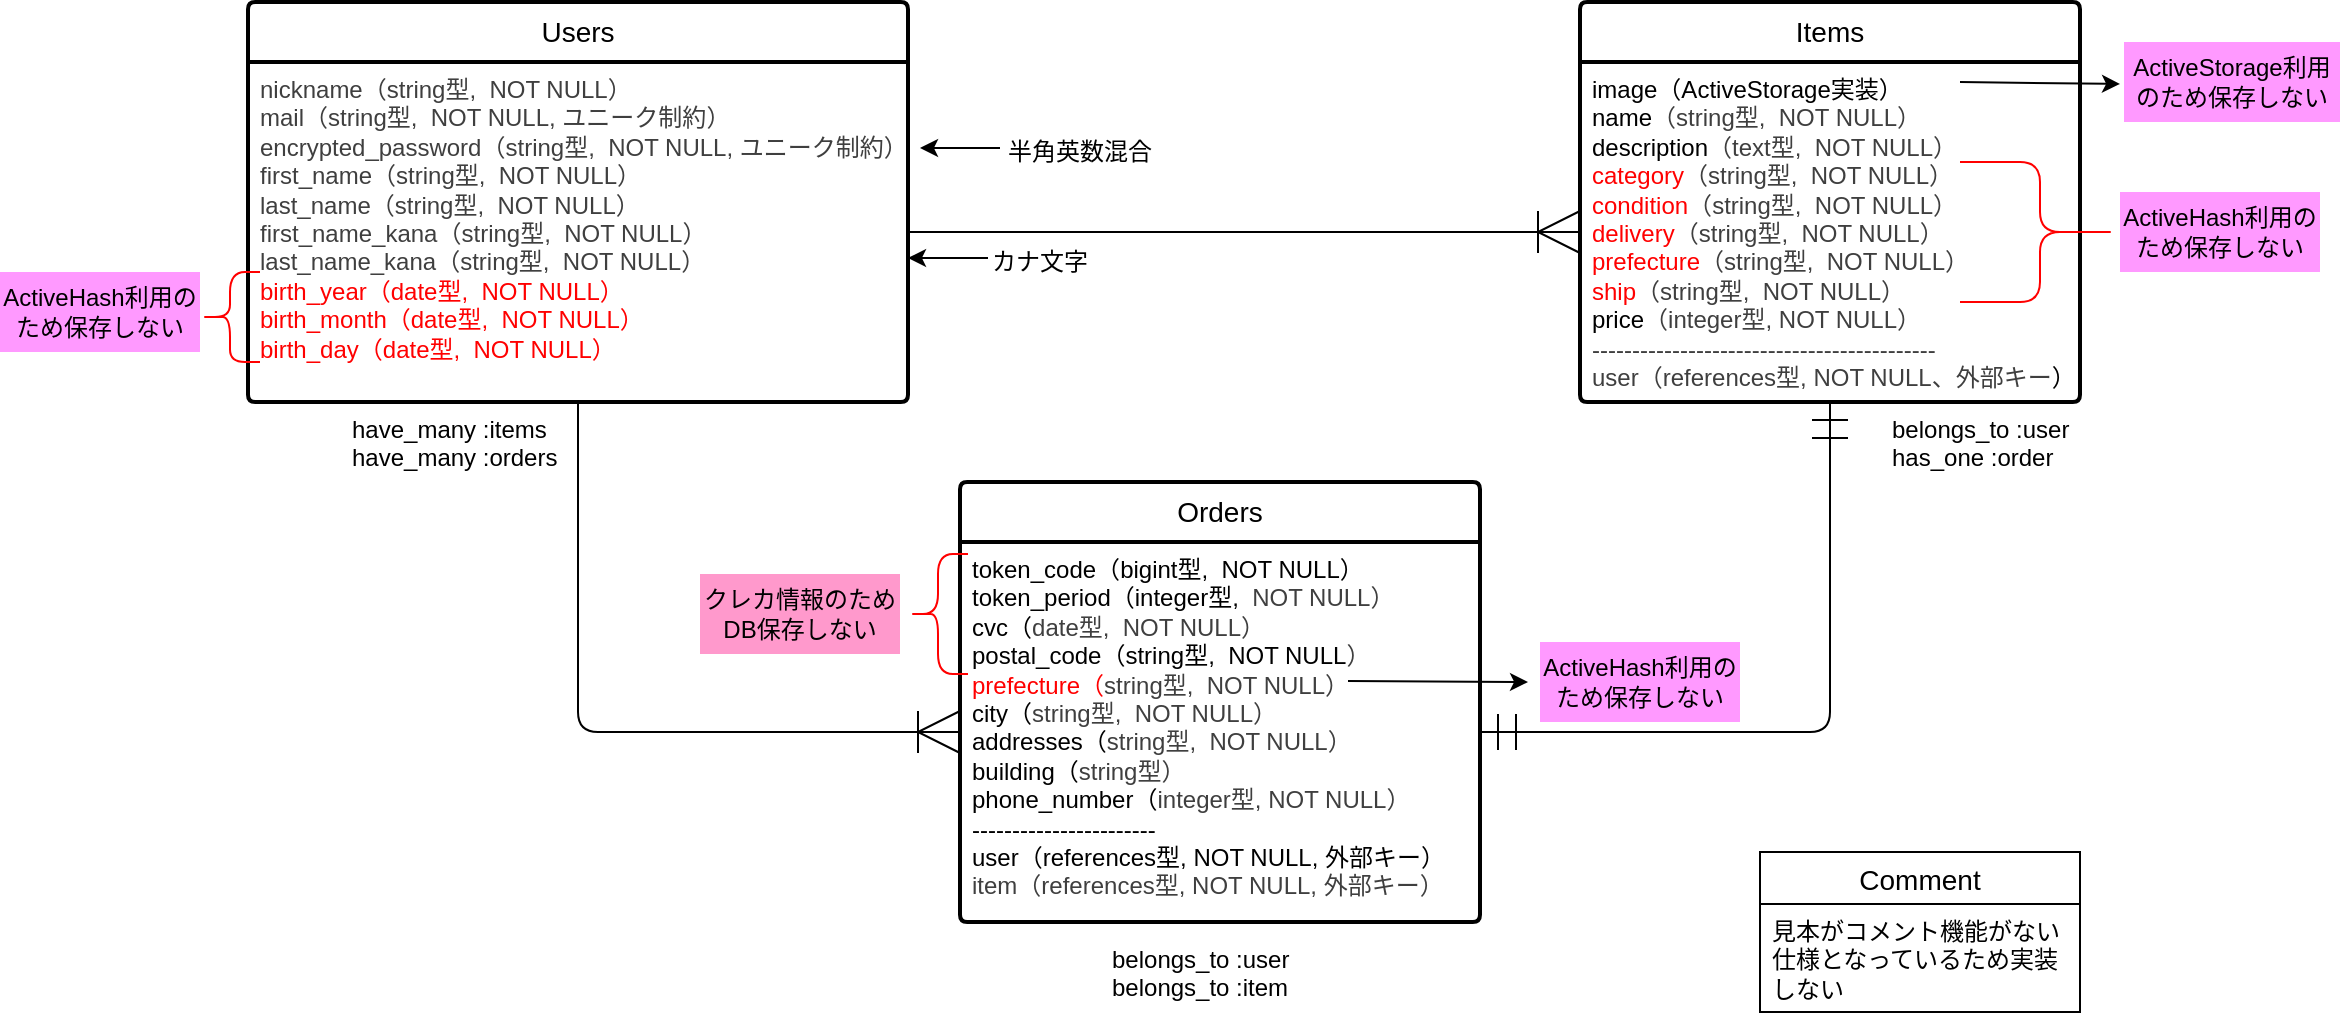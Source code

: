 <mxfile>
    <diagram id="gX6uES6HL7YxjLvE0Bx7" name="ページ1">
        <mxGraphModel dx="2160" dy="493" grid="1" gridSize="10" guides="1" tooltips="1" connect="1" arrows="1" fold="1" page="1" pageScale="1" pageWidth="827" pageHeight="1169" math="0" shadow="0">
            <root>
                <mxCell id="0"/>
                <mxCell id="1" parent="0"/>
                <mxCell id="2" value="Users" style="swimlane;childLayout=stackLayout;horizontal=1;startSize=30;horizontalStack=0;rounded=1;fontSize=14;fontStyle=0;strokeWidth=2;resizeParent=0;resizeLast=1;shadow=0;dashed=0;align=center;arcSize=4;whiteSpace=wrap;html=1;" parent="1" vertex="1">
                    <mxGeometry x="-86" y="80" width="330" height="200" as="geometry"/>
                </mxCell>
                <mxCell id="3" value="&lt;div style=&quot;text-align: justify;&quot;&gt;&lt;span style=&quot;background-color: transparent; color: rgb(63, 63, 63);&quot;&gt;nickname&lt;/span&gt;&lt;span style=&quot;background-color: transparent; scrollbar-color: rgb(226, 226, 226) rgb(251, 251, 251); color: rgb(63, 63, 63);&quot;&gt;（&lt;/span&gt;&lt;span style=&quot;background-color: transparent; text-align: left; scrollbar-color: rgb(226, 226, 226) rgb(251, 251, 251); color: rgb(63, 63, 63);&quot;&gt;string型,&amp;nbsp; NOT NULL&lt;/span&gt;&lt;span style=&quot;background-color: transparent; scrollbar-color: rgb(226, 226, 226) rgb(251, 251, 251); color: rgb(63, 63, 63);&quot;&gt;）&lt;/span&gt;&lt;/div&gt;&lt;span style=&quot;color: rgb(63, 63, 63); background-color: transparent;&quot;&gt;&lt;div style=&quot;text-align: justify;&quot;&gt;&lt;span style=&quot;background-color: transparent; color: rgb(63, 63, 63);&quot;&gt;mail&lt;/span&gt;&lt;span style=&quot;background-color: transparent; scrollbar-color: rgb(226, 226, 226) rgb(251, 251, 251); color: rgb(63, 63, 63);&quot;&gt;（&lt;/span&gt;&lt;span style=&quot;background-color: transparent; text-align: left; scrollbar-color: rgb(226, 226, 226) rgb(251, 251, 251); color: rgb(63, 63, 63);&quot;&gt;string型,&amp;nbsp; NOT NULL, ユニーク制約&lt;/span&gt;&lt;span style=&quot;background-color: transparent; scrollbar-color: rgb(226, 226, 226) rgb(251, 251, 251); color: rgb(63, 63, 63);&quot;&gt;）&lt;/span&gt;&lt;/div&gt;&lt;/span&gt;&lt;span style=&quot;color: rgb(63, 63, 63); background-color: transparent;&quot;&gt;&lt;div style=&quot;text-align: justify;&quot;&gt;&lt;span style=&quot;background-color: transparent; color: rgb(63, 63, 63);&quot;&gt;encrypted_password&lt;/span&gt;&lt;span style=&quot;background-color: transparent; scrollbar-color: rgb(226, 226, 226) rgb(251, 251, 251); color: rgb(63, 63, 63);&quot;&gt;（&lt;/span&gt;&lt;span style=&quot;background-color: transparent; text-align: left; scrollbar-color: rgb(226, 226, 226) rgb(251, 251, 251); color: rgb(63, 63, 63);&quot;&gt;string型,&amp;nbsp; NOT NULL, ユニーク制約&lt;/span&gt;&lt;span style=&quot;background-color: transparent; scrollbar-color: rgb(226, 226, 226) rgb(251, 251, 251); color: rgb(63, 63, 63);&quot;&gt;）&lt;/span&gt;&lt;/div&gt;&lt;/span&gt;&lt;span style=&quot;color: rgb(63, 63, 63); background-color: transparent;&quot;&gt;&lt;div style=&quot;text-align: justify;&quot;&gt;&lt;span style=&quot;background-color: transparent; color: rgb(63, 63, 63);&quot;&gt;first_name&lt;/span&gt;&lt;span style=&quot;background-color: transparent; scrollbar-color: rgb(226, 226, 226) rgb(251, 251, 251); color: rgb(63, 63, 63);&quot;&gt;（&lt;/span&gt;&lt;span style=&quot;background-color: transparent; text-align: left; scrollbar-color: rgb(226, 226, 226) rgb(251, 251, 251); color: rgb(63, 63, 63);&quot;&gt;string型,&amp;nbsp; NOT NULL&lt;/span&gt;&lt;span style=&quot;background-color: transparent; scrollbar-color: rgb(226, 226, 226) rgb(251, 251, 251); color: rgb(63, 63, 63);&quot;&gt;）&lt;/span&gt;&lt;/div&gt;&lt;/span&gt;&lt;span style=&quot;color: rgb(63, 63, 63); background-color: transparent;&quot;&gt;&lt;div style=&quot;text-align: justify;&quot;&gt;&lt;span style=&quot;background-color: transparent; color: rgb(63, 63, 63);&quot;&gt;last_name&lt;/span&gt;&lt;span style=&quot;background-color: transparent; scrollbar-color: rgb(226, 226, 226) rgb(251, 251, 251); color: rgb(63, 63, 63);&quot;&gt;（&lt;/span&gt;&lt;span style=&quot;background-color: transparent; text-align: left; scrollbar-color: rgb(226, 226, 226) rgb(251, 251, 251); color: rgb(63, 63, 63);&quot;&gt;string型,&amp;nbsp; NOT NULL&lt;/span&gt;&lt;span style=&quot;background-color: transparent; scrollbar-color: rgb(226, 226, 226) rgb(251, 251, 251); color: rgb(63, 63, 63);&quot;&gt;）&lt;/span&gt;&lt;/div&gt;&lt;/span&gt;&lt;span style=&quot;color: rgb(63, 63, 63); background-color: transparent;&quot;&gt;&lt;div style=&quot;text-align: justify;&quot;&gt;&lt;span style=&quot;background-color: transparent; color: rgb(63, 63, 63);&quot;&gt;first_name_kana&lt;/span&gt;&lt;span style=&quot;background-color: transparent; scrollbar-color: rgb(226, 226, 226) rgb(251, 251, 251); color: rgb(63, 63, 63);&quot;&gt;（&lt;/span&gt;&lt;span style=&quot;background-color: transparent; text-align: left; scrollbar-color: rgb(226, 226, 226) rgb(251, 251, 251); color: rgb(63, 63, 63);&quot;&gt;string型,&amp;nbsp; NOT NULL&lt;/span&gt;&lt;span style=&quot;background-color: transparent; scrollbar-color: rgb(226, 226, 226) rgb(251, 251, 251); color: rgb(63, 63, 63);&quot;&gt;）&lt;/span&gt;&lt;/div&gt;&lt;/span&gt;&lt;div style=&quot;background-color: transparent; color: light-dark(rgb(63, 63, 63), rgb(183, 183, 183)); text-align: justify;&quot;&gt;&lt;span style=&quot;background-color: transparent; color: rgb(63, 63, 63);&quot;&gt;last_name_kana&lt;/span&gt;&lt;span style=&quot;background-color: transparent; scrollbar-color: rgb(226, 226, 226) rgb(251, 251, 251); color: rgb(63, 63, 63);&quot;&gt;（&lt;/span&gt;&lt;span style=&quot;background-color: transparent; text-align: left; scrollbar-color: rgb(226, 226, 226) rgb(251, 251, 251); color: rgb(63, 63, 63);&quot;&gt;string型,&amp;nbsp; NOT NULL&lt;/span&gt;&lt;span style=&quot;background-color: transparent; scrollbar-color: rgb(226, 226, 226) rgb(251, 251, 251); color: rgb(63, 63, 63);&quot;&gt;）&lt;/span&gt;&lt;/div&gt;&lt;div style=&quot;text-align: justify;&quot;&gt;&lt;font style=&quot;color: rgb(255, 0, 0); background-color: light-dark(#ffffff, var(--ge-dark-color, #121212));&quot;&gt;birth_year（&lt;span style=&quot;scrollbar-color: rgb(226, 226, 226) rgb(251, 251, 251);&quot;&gt;date型,&amp;nbsp;&lt;/span&gt;&lt;span style=&quot;text-align: left; scrollbar-color: rgb(226, 226, 226) rgb(251, 251, 251);&quot;&gt;&amp;nbsp;NOT NULL&lt;/span&gt;&lt;span style=&quot;scrollbar-color: rgb(226, 226, 226) rgb(251, 251, 251);&quot;&gt;）&lt;/span&gt;&lt;/font&gt;&lt;/div&gt;&lt;div style=&quot;text-align: justify;&quot;&gt;&lt;font style=&quot;color: rgb(255, 0, 0); background-color: light-dark(#ffffff, var(--ge-dark-color, #121212));&quot;&gt;birth_month（&lt;span style=&quot;scrollbar-color: rgb(226, 226, 226) rgb(251, 251, 251);&quot;&gt;date型,&amp;nbsp;&lt;/span&gt;&lt;span style=&quot;text-align: left; scrollbar-color: rgb(226, 226, 226) rgb(251, 251, 251);&quot;&gt;&amp;nbsp;NOT NULL&lt;/span&gt;&lt;span style=&quot;scrollbar-color: rgb(226, 226, 226) rgb(251, 251, 251);&quot;&gt;）&lt;/span&gt;&lt;/font&gt;&lt;/div&gt;&lt;div style=&quot;text-align: justify;&quot;&gt;&lt;span style=&quot;scrollbar-color: rgb(226, 226, 226) rgb(251, 251, 251);&quot;&gt;&lt;font style=&quot;color: rgb(255, 0, 0);&quot;&gt;&lt;span style=&quot;scrollbar-color: rgb(226, 226, 226) rgb(251, 251, 251);&quot;&gt;birth_day&lt;/span&gt;&lt;span style=&quot;scrollbar-color: rgb(226, 226, 226) rgb(251, 251, 251);&quot;&gt;（&lt;/span&gt;&lt;span style=&quot;scrollbar-color: rgb(226, 226, 226) rgb(251, 251, 251);&quot;&gt;date型,&amp;nbsp;&lt;/span&gt;&lt;span style=&quot;scrollbar-color: rgb(226, 226, 226) rgb(251, 251, 251); text-align: left;&quot;&gt;&amp;nbsp;NOT NULL&lt;/span&gt;&lt;span style=&quot;scrollbar-color: rgb(226, 226, 226) rgb(251, 251, 251);&quot;&gt;）&lt;/span&gt;&lt;/font&gt;&lt;/span&gt;&lt;/div&gt;" style="align=left;strokeColor=none;fillColor=none;spacingLeft=4;fontSize=12;verticalAlign=top;resizable=0;rotatable=0;part=1;html=1;" parent="2" vertex="1">
                    <mxGeometry y="30" width="330" height="170" as="geometry"/>
                </mxCell>
                <mxCell id="4" value="Items" style="swimlane;childLayout=stackLayout;horizontal=1;startSize=30;horizontalStack=0;rounded=1;fontSize=14;fontStyle=0;strokeWidth=2;resizeParent=0;resizeLast=1;shadow=0;dashed=0;align=center;arcSize=4;whiteSpace=wrap;html=1;" parent="1" vertex="1">
                    <mxGeometry x="580" y="80" width="250" height="200" as="geometry"/>
                </mxCell>
                <mxCell id="49" value="" style="endArrow=classic;html=1;" edge="1" parent="4">
                    <mxGeometry width="50" height="50" relative="1" as="geometry">
                        <mxPoint x="190" y="40" as="sourcePoint"/>
                        <mxPoint x="270" y="41" as="targetPoint"/>
                    </mxGeometry>
                </mxCell>
                <mxCell id="5" value="&lt;div style=&quot;text-align: justify;&quot;&gt;image（ActiveStorage実装）&lt;/div&gt;&lt;div style=&quot;text-align: justify;&quot;&gt;name&lt;span style=&quot;background-color: transparent; color: rgb(63, 63, 63);&quot;&gt;（&lt;/span&gt;&lt;span style=&quot;background-color: transparent; text-align: left; scrollbar-color: rgb(226, 226, 226) rgb(251, 251, 251); color: rgb(63, 63, 63);&quot;&gt;string型,&amp;nbsp; NOT NULL&lt;/span&gt;&lt;span style=&quot;background-color: transparent; scrollbar-color: rgb(226, 226, 226) rgb(251, 251, 251); color: rgb(63, 63, 63);&quot;&gt;）&lt;/span&gt;&lt;/div&gt;&lt;div style=&quot;text-align: justify;&quot;&gt;description&lt;span style=&quot;background-color: transparent; color: rgb(63, 63, 63);&quot;&gt;（text&lt;/span&gt;&lt;span style=&quot;background-color: transparent; text-align: left; scrollbar-color: rgb(226, 226, 226) rgb(251, 251, 251); color: rgb(63, 63, 63);&quot;&gt;型,&amp;nbsp; NOT NULL&lt;/span&gt;&lt;span style=&quot;background-color: transparent; scrollbar-color: rgb(226, 226, 226) rgb(251, 251, 251); color: rgb(63, 63, 63);&quot;&gt;）&lt;/span&gt;&lt;/div&gt;&lt;div style=&quot;text-align: justify;&quot;&gt;&lt;font style=&quot;color: rgb(255, 0, 0);&quot;&gt;category&lt;span style=&quot;background-color: transparent; scrollbar-color: rgb(226, 226, 226) rgb(251, 251, 251); color: rgb(63, 63, 63);&quot;&gt;（&lt;/span&gt;&lt;span style=&quot;background-color: transparent; text-align: left; scrollbar-color: rgb(226, 226, 226) rgb(251, 251, 251); color: rgb(63, 63, 63);&quot;&gt;string型,&amp;nbsp; NOT NULL&lt;/span&gt;&lt;span style=&quot;background-color: transparent; scrollbar-color: rgb(226, 226, 226) rgb(251, 251, 251); color: rgb(63, 63, 63);&quot;&gt;）&lt;/span&gt;&lt;/font&gt;&lt;/div&gt;&lt;div style=&quot;text-align: justify;&quot;&gt;&lt;font style=&quot;color: rgb(255, 0, 0);&quot;&gt;condition&lt;span style=&quot;background-color: transparent; scrollbar-color: rgb(226, 226, 226) rgb(251, 251, 251); color: rgb(63, 63, 63);&quot;&gt;（&lt;/span&gt;&lt;span style=&quot;background-color: transparent; text-align: left; scrollbar-color: rgb(226, 226, 226) rgb(251, 251, 251); color: rgb(63, 63, 63);&quot;&gt;string型,&amp;nbsp; NOT NULL&lt;/span&gt;&lt;span style=&quot;background-color: transparent; scrollbar-color: rgb(226, 226, 226) rgb(251, 251, 251); color: rgb(63, 63, 63);&quot;&gt;）&lt;/span&gt;&lt;/font&gt;&lt;/div&gt;&lt;div style=&quot;text-align: justify;&quot;&gt;&lt;font style=&quot;color: rgb(255, 0, 0);&quot;&gt;&lt;span style=&quot;background-color: transparent; scrollbar-color: rgb(226, 226, 226) rgb(251, 251, 251); color: rgb(63, 63, 63);&quot;&gt;&lt;span style=&quot;color: rgb(255, 0, 0); background-color: transparent;&quot;&gt;delivery&lt;/span&gt;（&lt;/span&gt;&lt;span style=&quot;background-color: transparent; text-align: left; scrollbar-color: rgb(226, 226, 226) rgb(251, 251, 251); color: rgb(63, 63, 63);&quot;&gt;string型,&amp;nbsp; NOT NULL&lt;/span&gt;&lt;span style=&quot;background-color: transparent; scrollbar-color: rgb(226, 226, 226) rgb(251, 251, 251); color: rgb(63, 63, 63);&quot;&gt;）&lt;/span&gt;&lt;/font&gt;&lt;/div&gt;&lt;div style=&quot;text-align: justify;&quot;&gt;&lt;font style=&quot;color: rgb(255, 0, 0);&quot;&gt;&lt;span style=&quot;background-color: transparent; scrollbar-color: rgb(226, 226, 226) rgb(251, 251, 251); color: rgb(63, 63, 63);&quot;&gt;&lt;span style=&quot;color: rgb(255, 0, 0); background-color: transparent;&quot;&gt;prefecture&lt;/span&gt;（&lt;/span&gt;&lt;span style=&quot;background-color: transparent; text-align: left; scrollbar-color: rgb(226, 226, 226) rgb(251, 251, 251); color: rgb(63, 63, 63);&quot;&gt;string型,&amp;nbsp; NOT NULL&lt;/span&gt;&lt;span style=&quot;background-color: transparent; scrollbar-color: rgb(226, 226, 226) rgb(251, 251, 251); color: rgb(63, 63, 63);&quot;&gt;）&lt;/span&gt;&lt;/font&gt;&lt;/div&gt;&lt;div style=&quot;text-align: justify;&quot;&gt;&lt;font style=&quot;color: rgb(255, 0, 0);&quot;&gt;ship&lt;span style=&quot;background-color: transparent; scrollbar-color: rgb(226, 226, 226) rgb(251, 251, 251); color: rgb(63, 63, 63);&quot;&gt;（&lt;/span&gt;&lt;span style=&quot;background-color: transparent; text-align: left; scrollbar-color: rgb(226, 226, 226) rgb(251, 251, 251); color: rgb(63, 63, 63);&quot;&gt;string型,&amp;nbsp; NOT NULL&lt;/span&gt;&lt;span style=&quot;background-color: transparent; scrollbar-color: rgb(226, 226, 226) rgb(251, 251, 251); color: rgb(63, 63, 63);&quot;&gt;）&lt;/span&gt;&lt;/font&gt;&lt;/div&gt;&lt;div style=&quot;text-align: justify;&quot;&gt;price&lt;span style=&quot;background-color: transparent; color: rgb(63, 63, 63);&quot;&gt;（&lt;/span&gt;&lt;span style=&quot;background-color: transparent; scrollbar-color: rgb(226, 226, 226) rgb(251, 251, 251); color: rgb(63, 63, 63);&quot;&gt;integer型,&lt;/span&gt;&lt;span style=&quot;background-color: transparent; text-align: left; scrollbar-color: rgb(226, 226, 226) rgb(251, 251, 251); color: rgb(63, 63, 63);&quot;&gt;&amp;nbsp;NOT NULL&lt;/span&gt;&lt;span style=&quot;background-color: transparent; scrollbar-color: rgb(226, 226, 226) rgb(251, 251, 251); color: rgb(63, 63, 63);&quot;&gt;）&lt;/span&gt;&lt;/div&gt;&lt;div style=&quot;text-align: justify;&quot;&gt;&lt;span style=&quot;background-color: transparent; scrollbar-color: rgb(226, 226, 226) rgb(251, 251, 251); color: rgb(63, 63, 63);&quot;&gt;-------------------------------------------&lt;/span&gt;&lt;/div&gt;&lt;div style=&quot;text-align: justify;&quot;&gt;&lt;span style=&quot;background-color: transparent; scrollbar-color: rgb(226, 226, 226) rgb(251, 251, 251); color: rgb(63, 63, 63);&quot;&gt;&lt;span style=&quot;color: rgb(63, 63, 63);&quot;&gt;user（references型, NOT NULL、外部キー&lt;/span&gt;&lt;/span&gt;&lt;span style=&quot;background-color: transparent;&quot;&gt;）&lt;/span&gt;&lt;/div&gt;" style="align=left;strokeColor=none;fillColor=none;spacingLeft=4;fontSize=12;verticalAlign=top;resizable=0;rotatable=0;part=1;html=1;" parent="4" vertex="1">
                    <mxGeometry y="30" width="250" height="170" as="geometry"/>
                </mxCell>
                <mxCell id="6" value="Orders" style="swimlane;childLayout=stackLayout;horizontal=1;startSize=30;horizontalStack=0;rounded=1;fontSize=14;fontStyle=0;strokeWidth=2;resizeParent=0;resizeLast=1;shadow=0;dashed=0;align=center;arcSize=4;whiteSpace=wrap;html=1;" parent="1" vertex="1">
                    <mxGeometry x="270" y="320" width="260" height="220" as="geometry"/>
                </mxCell>
                <mxCell id="7" value="&lt;div style=&quot;text-align: justify;&quot;&gt;token_code（&lt;span style=&quot;background-color: transparent; text-align: left;&quot;&gt;bigint型,&amp;nbsp; NOT NULL&lt;/span&gt;&lt;span style=&quot;background-color: transparent;&quot;&gt;）&lt;/span&gt;&lt;/div&gt;&lt;div style=&quot;text-align: justify;&quot;&gt;token_period（integer型,&amp;nbsp;&lt;span style=&quot;color: rgb(63, 63, 63); background-color: transparent; text-align: left;&quot;&gt;&amp;nbsp;NOT NULL&lt;/span&gt;&lt;span style=&quot;color: rgb(63, 63, 63); background-color: transparent;&quot;&gt;）&lt;/span&gt;&lt;/div&gt;&lt;div style=&quot;text-align: justify;&quot;&gt;cvc（&lt;span style=&quot;background-color: transparent; color: rgb(63, 63, 63);&quot;&gt;date型,&amp;nbsp;&lt;/span&gt;&lt;span style=&quot;background-color: transparent; text-align: left; color: rgb(63, 63, 63); scrollbar-color: rgb(226, 226, 226) rgb(251, 251, 251);&quot;&gt;&amp;nbsp;NOT NULL&lt;/span&gt;&lt;span style=&quot;color: rgb(63, 63, 63); background-color: transparent;&quot;&gt;）&lt;/span&gt;&lt;/div&gt;&lt;div style=&quot;text-align: justify;&quot;&gt;postal_code（&lt;span style=&quot;background-color: transparent; text-align: left;&quot;&gt;string型,&amp;nbsp; NOT NULL&lt;/span&gt;&lt;span style=&quot;background-color: transparent; color: rgb(63, 63, 63);&quot;&gt;）&lt;/span&gt;&lt;/div&gt;&lt;div style=&quot;text-align: justify;&quot;&gt;&lt;font style=&quot;color: rgb(255, 0, 0);&quot;&gt;prefecture（&lt;span style=&quot;background-color: transparent; text-align: left; color: rgb(63, 63, 63);&quot;&gt;string型,&amp;nbsp; NOT NULL&lt;/span&gt;&lt;span style=&quot;background-color: transparent; color: rgb(63, 63, 63);&quot;&gt;）&lt;/span&gt;&lt;/font&gt;&lt;/div&gt;&lt;div style=&quot;text-align: justify;&quot;&gt;city（&lt;span style=&quot;color: rgb(63, 63, 63); background-color: transparent; text-align: left;&quot;&gt;string型,&amp;nbsp; NOT NULL&lt;/span&gt;&lt;span style=&quot;color: rgb(63, 63, 63); background-color: transparent;&quot;&gt;）&lt;/span&gt;&lt;/div&gt;&lt;div style=&quot;text-align: justify;&quot;&gt;addresses（&lt;span style=&quot;color: rgb(63, 63, 63); background-color: transparent; text-align: left;&quot;&gt;string型,&amp;nbsp; NOT NULL&lt;/span&gt;&lt;span style=&quot;color: rgb(63, 63, 63); background-color: transparent;&quot;&gt;）&lt;/span&gt;&lt;/div&gt;&lt;div style=&quot;text-align: justify;&quot;&gt;building（&lt;span style=&quot;color: rgb(63, 63, 63); background-color: transparent; text-align: left;&quot;&gt;string型&lt;/span&gt;&lt;span style=&quot;color: rgb(63, 63, 63); background-color: transparent;&quot;&gt;）&lt;/span&gt;&lt;/div&gt;&lt;div style=&quot;text-align: justify;&quot;&gt;phone_number（&lt;span style=&quot;background-color: transparent; color: rgb(63, 63, 63);&quot;&gt;integer型,&lt;/span&gt;&lt;span style=&quot;background-color: transparent; text-align: left; color: rgb(63, 63, 63); scrollbar-color: rgb(226, 226, 226) rgb(251, 251, 251);&quot;&gt;&amp;nbsp;NOT NULL&lt;/span&gt;&lt;span style=&quot;color: rgb(63, 63, 63); background-color: transparent;&quot;&gt;）&lt;/span&gt;&lt;/div&gt;&lt;div style=&quot;text-align: justify;&quot;&gt;-----------------------&lt;/div&gt;&lt;div style=&quot;text-align: justify;&quot;&gt;user（references型, NOT NULL, 外部キー）&lt;/div&gt;&lt;div style=&quot;text-align: justify;&quot;&gt;&lt;span style=&quot;color: rgb(63, 63, 63);&quot;&gt;item（references型, NOT NULL, 外部キー）&lt;/span&gt;&lt;/div&gt;" style="align=left;strokeColor=none;fillColor=none;spacingLeft=4;fontSize=12;verticalAlign=top;resizable=0;rotatable=0;part=1;html=1;" parent="6" vertex="1">
                    <mxGeometry y="30" width="260" height="190" as="geometry"/>
                </mxCell>
                <mxCell id="25" value="belongs_to :user&lt;div&gt;belongs_to :item&lt;/div&gt;" style="text;strokeColor=none;fillColor=none;spacingLeft=4;spacingRight=4;overflow=hidden;rotatable=0;points=[[0,0.5],[1,0.5]];portConstraint=eastwest;fontSize=12;whiteSpace=wrap;html=1;" parent="6" vertex="1">
                    <mxGeometry y="220" width="260" as="geometry"/>
                </mxCell>
                <mxCell id="19" value="" style="edgeStyle=orthogonalEdgeStyle;fontSize=12;html=1;endArrow=ERoneToMany;entryX=0;entryY=0.5;entryDx=0;entryDy=0;exitX=0.5;exitY=1;exitDx=0;exitDy=0;endSize=19;" parent="1" source="3" target="7" edge="1">
                    <mxGeometry width="100" height="100" relative="1" as="geometry">
                        <mxPoint x="-40" y="450" as="sourcePoint"/>
                        <mxPoint x="60" y="350" as="targetPoint"/>
                    </mxGeometry>
                </mxCell>
                <mxCell id="23" value="" style="edgeStyle=orthogonalEdgeStyle;fontSize=12;html=1;endArrow=ERoneToMany;entryX=0;entryY=0.5;entryDx=0;entryDy=0;exitX=1;exitY=0.5;exitDx=0;exitDy=0;endSize=19;" parent="1" source="3" target="5" edge="1">
                    <mxGeometry width="100" height="100" relative="1" as="geometry">
                        <mxPoint x="342.25" y="80" as="sourcePoint"/>
                        <mxPoint x="457.25" y="315" as="targetPoint"/>
                    </mxGeometry>
                </mxCell>
                <mxCell id="24" value="belongs_to :user&lt;div&gt;has_one :order&lt;/div&gt;" style="text;strokeColor=none;fillColor=none;spacingLeft=4;spacingRight=4;overflow=hidden;rotatable=0;points=[[0,0.5],[1,0.5]];portConstraint=eastwest;fontSize=12;whiteSpace=wrap;html=1;" parent="1" vertex="1">
                    <mxGeometry x="730" y="280" width="120" height="40" as="geometry"/>
                </mxCell>
                <mxCell id="26" value="have_many :items&lt;div&gt;&lt;span style=&quot;color: rgb(0, 0, 0);&quot;&gt;have_many :orders&lt;/span&gt;&lt;/div&gt;" style="text;strokeColor=none;fillColor=none;spacingLeft=4;spacingRight=4;overflow=hidden;rotatable=0;points=[[0,0.5],[1,0.5]];portConstraint=eastwest;fontSize=12;whiteSpace=wrap;html=1;" parent="1" vertex="1">
                    <mxGeometry x="-40" y="280" width="120" height="40" as="geometry"/>
                </mxCell>
                <mxCell id="27" value="" style="edgeStyle=orthogonalEdgeStyle;fontSize=12;html=1;endArrow=ERmandOne;startArrow=ERmandOne;entryX=0.5;entryY=1;entryDx=0;entryDy=0;exitX=1;exitY=0.5;exitDx=0;exitDy=0;endSize=16;startSize=16;" parent="1" source="7" target="5" edge="1">
                    <mxGeometry width="100" height="100" relative="1" as="geometry">
                        <mxPoint x="680" y="560" as="sourcePoint"/>
                        <mxPoint x="780" y="460" as="targetPoint"/>
                    </mxGeometry>
                </mxCell>
                <mxCell id="28" value="belongs_to :user&lt;div&gt;&lt;span style=&quot;color: rgb(0, 0, 0);&quot;&gt;belongs_to :item&lt;/span&gt;&lt;/div&gt;" style="text;strokeColor=none;fillColor=none;spacingLeft=4;spacingRight=4;overflow=hidden;rotatable=0;points=[[0,0.5],[1,0.5]];portConstraint=eastwest;fontSize=12;whiteSpace=wrap;html=1;" parent="1" vertex="1">
                    <mxGeometry x="340" y="545" width="120" height="40" as="geometry"/>
                </mxCell>
                <mxCell id="29" value="" style="shape=curlyBracket;whiteSpace=wrap;html=1;rounded=1;labelPosition=left;verticalLabelPosition=middle;align=right;verticalAlign=middle;strokeColor=#FF0000;" parent="1" vertex="1">
                    <mxGeometry x="244" y="356" width="30" height="60" as="geometry"/>
                </mxCell>
                <UserObject label="クレカ情報のためDB保存しない" placeholders="1" name="Variable" id="31">
                    <mxCell style="text;html=1;strokeColor=none;fillColor=#FF99CC;align=center;verticalAlign=middle;whiteSpace=wrap;overflow=hidden;" parent="1" vertex="1">
                        <mxGeometry x="140" y="366" width="100" height="40" as="geometry"/>
                    </mxCell>
                </UserObject>
                <mxCell id="32" value="" style="endArrow=classic;html=1;" edge="1" parent="1">
                    <mxGeometry width="50" height="50" relative="1" as="geometry">
                        <mxPoint x="290" y="153" as="sourcePoint"/>
                        <mxPoint x="250" y="153" as="targetPoint"/>
                    </mxGeometry>
                </mxCell>
                <UserObject label="半角英数混合" placeholders="1" name="Variable" id="33">
                    <mxCell style="text;html=1;strokeColor=none;fillColor=none;align=center;verticalAlign=middle;whiteSpace=wrap;overflow=hidden;" vertex="1" parent="1">
                        <mxGeometry x="280" y="135" width="100" height="40" as="geometry"/>
                    </mxCell>
                </UserObject>
                <mxCell id="37" value="" style="endArrow=classic;html=1;" edge="1" parent="1">
                    <mxGeometry width="50" height="50" relative="1" as="geometry">
                        <mxPoint x="284" y="208" as="sourcePoint"/>
                        <mxPoint x="244" y="208" as="targetPoint"/>
                    </mxGeometry>
                </mxCell>
                <UserObject label="カナ文字" placeholders="1" name="Variable" id="38">
                    <mxCell style="text;html=1;strokeColor=none;fillColor=none;align=center;verticalAlign=middle;whiteSpace=wrap;overflow=hidden;" vertex="1" parent="1">
                        <mxGeometry x="260" y="190" width="100" height="40" as="geometry"/>
                    </mxCell>
                </UserObject>
                <mxCell id="42" value="" style="shape=curlyBracket;whiteSpace=wrap;html=1;rounded=1;flipH=1;labelPosition=right;verticalLabelPosition=middle;align=left;verticalAlign=middle;strokeColor=#FF0000;" vertex="1" parent="1">
                    <mxGeometry x="770" y="160" width="80" height="70" as="geometry"/>
                </mxCell>
                <UserObject label="ActiveHash利用のため保存しない" placeholders="1" name="Variable" id="43">
                    <mxCell style="text;html=1;strokeColor=none;fillColor=#FF99FF;align=center;verticalAlign=middle;whiteSpace=wrap;overflow=hidden;" vertex="1" parent="1">
                        <mxGeometry x="850" y="175" width="100" height="40" as="geometry"/>
                    </mxCell>
                </UserObject>
                <UserObject label="ActiveHash利用のため保存しない" placeholders="1" name="Variable" id="44">
                    <mxCell style="text;html=1;strokeColor=none;fillColor=#FF99FF;align=center;verticalAlign=middle;whiteSpace=wrap;overflow=hidden;" vertex="1" parent="1">
                        <mxGeometry x="560" y="400" width="100" height="40" as="geometry"/>
                    </mxCell>
                </UserObject>
                <mxCell id="45" value="" style="endArrow=classic;html=1;" edge="1" parent="1">
                    <mxGeometry width="50" height="50" relative="1" as="geometry">
                        <mxPoint x="464" y="419.5" as="sourcePoint"/>
                        <mxPoint x="554" y="420" as="targetPoint"/>
                    </mxGeometry>
                </mxCell>
                <mxCell id="47" value="" style="shape=curlyBracket;whiteSpace=wrap;html=1;rounded=1;labelPosition=left;verticalLabelPosition=middle;align=right;verticalAlign=middle;strokeColor=#FF0000;" vertex="1" parent="1">
                    <mxGeometry x="-110" y="215" width="30" height="45" as="geometry"/>
                </mxCell>
                <UserObject label="ActiveHash利用のため保存しない" placeholders="1" name="Variable" id="48">
                    <mxCell style="text;html=1;strokeColor=none;fillColor=#FF99FF;align=center;verticalAlign=middle;whiteSpace=wrap;overflow=hidden;" vertex="1" parent="1">
                        <mxGeometry x="-210" y="215" width="100" height="40" as="geometry"/>
                    </mxCell>
                </UserObject>
                <UserObject label="ActiveStorage利用のため保存しない" placeholders="1" name="Variable" id="50">
                    <mxCell style="text;html=1;strokeColor=none;fillColor=#FF99FF;align=center;verticalAlign=middle;whiteSpace=wrap;overflow=hidden;" vertex="1" parent="1">
                        <mxGeometry x="852" y="100" width="108" height="40" as="geometry"/>
                    </mxCell>
                </UserObject>
                <mxCell id="53" value="Comment" style="swimlane;fontStyle=0;childLayout=stackLayout;horizontal=1;startSize=26;horizontalStack=0;resizeParent=1;resizeParentMax=0;resizeLast=0;collapsible=1;marginBottom=0;align=center;fontSize=14;shadow=0;" vertex="1" parent="1">
                    <mxGeometry x="670" y="505" width="160" height="80" as="geometry"/>
                </mxCell>
                <mxCell id="54" value="見本がコメント機能がない仕様となっているため実装しない" style="text;strokeColor=none;fillColor=none;spacingLeft=4;spacingRight=4;overflow=hidden;rotatable=0;points=[[0,0.5],[1,0.5]];portConstraint=eastwest;fontSize=12;whiteSpace=wrap;html=1;" vertex="1" parent="53">
                    <mxGeometry y="26" width="160" height="54" as="geometry"/>
                </mxCell>
            </root>
        </mxGraphModel>
    </diagram>
</mxfile>
